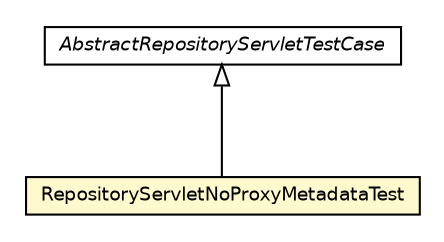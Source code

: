 #!/usr/local/bin/dot
#
# Class diagram 
# Generated by UmlGraph version 4.6 (http://www.spinellis.gr/sw/umlgraph)
#

digraph G {
	edge [fontname="Helvetica",fontsize=10,labelfontname="Helvetica",labelfontsize=10];
	node [fontname="Helvetica",fontsize=10,shape=plaintext];
	// org.apache.maven.archiva.webdav.RepositoryServletNoProxyMetadataTest
	c49983 [label=<<table border="0" cellborder="1" cellspacing="0" cellpadding="2" port="p" bgcolor="lemonChiffon" href="./RepositoryServletNoProxyMetadataTest.html">
		<tr><td><table border="0" cellspacing="0" cellpadding="1">
			<tr><td> RepositoryServletNoProxyMetadataTest </td></tr>
		</table></td></tr>
		</table>>, fontname="Helvetica", fontcolor="black", fontsize=9.0];
	// org.apache.maven.archiva.webdav.AbstractRepositoryServletTestCase
	c49994 [label=<<table border="0" cellborder="1" cellspacing="0" cellpadding="2" port="p" href="./AbstractRepositoryServletTestCase.html">
		<tr><td><table border="0" cellspacing="0" cellpadding="1">
			<tr><td><font face="Helvetica-Oblique"> AbstractRepositoryServletTestCase </font></td></tr>
		</table></td></tr>
		</table>>, fontname="Helvetica", fontcolor="black", fontsize=9.0];
	//org.apache.maven.archiva.webdav.RepositoryServletNoProxyMetadataTest extends org.apache.maven.archiva.webdav.AbstractRepositoryServletTestCase
	c49994:p -> c49983:p [dir=back,arrowtail=empty];
}

